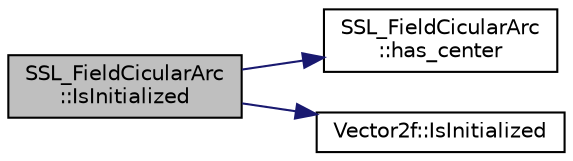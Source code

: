 digraph "SSL_FieldCicularArc::IsInitialized"
{
 // INTERACTIVE_SVG=YES
  edge [fontname="Helvetica",fontsize="10",labelfontname="Helvetica",labelfontsize="10"];
  node [fontname="Helvetica",fontsize="10",shape=record];
  rankdir="LR";
  Node1 [label="SSL_FieldCicularArc\l::IsInitialized",height=0.2,width=0.4,color="black", fillcolor="grey75", style="filled", fontcolor="black"];
  Node1 -> Node2 [color="midnightblue",fontsize="10",style="solid",fontname="Helvetica"];
  Node2 [label="SSL_FieldCicularArc\l::has_center",height=0.2,width=0.4,color="black", fillcolor="white", style="filled",URL="$d4/dee/class_s_s_l___field_cicular_arc.html#abc54deb615e948603588e69a6ac2ed64"];
  Node1 -> Node3 [color="midnightblue",fontsize="10",style="solid",fontname="Helvetica"];
  Node3 [label="Vector2f::IsInitialized",height=0.2,width=0.4,color="black", fillcolor="white", style="filled",URL="$da/dc2/class_vector2f.html#a01b4d4820f667a947d7dd9f940edc994"];
}
